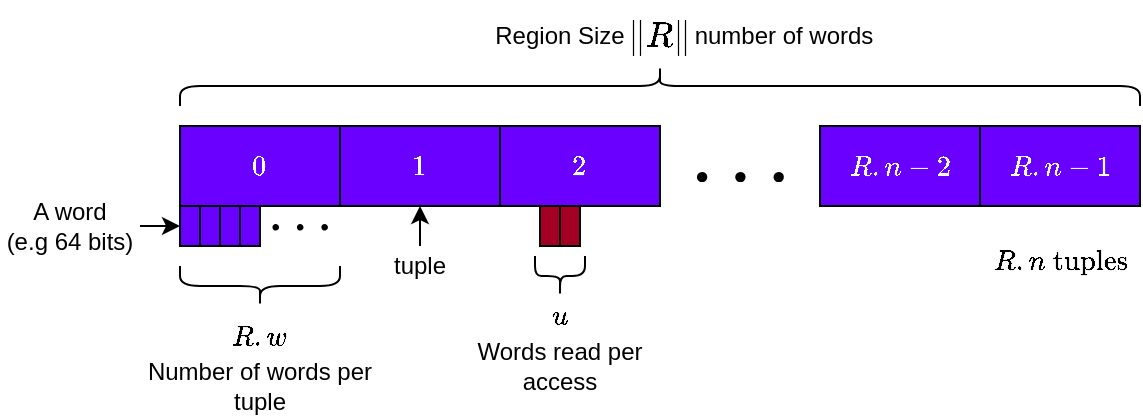 <mxfile version="20.3.0" type="device"><diagram id="tIl_Wugp9aUcBxhSAknb" name="Page-1"><mxGraphModel dx="1515" dy="692" grid="1" gridSize="10" guides="1" tooltips="1" connect="1" arrows="1" fold="1" page="1" pageScale="1" pageWidth="827" pageHeight="1169" math="1" shadow="0"><root><mxCell id="0"/><mxCell id="1" parent="0"/><mxCell id="GYwNxfJOgVfpS54-Lncy-1" value="$$0$$" style="rounded=0;whiteSpace=wrap;html=1;fillColor=#6a00ff;fontColor=#ffffff;strokeColor=#000000;" parent="1" vertex="1"><mxGeometry x="80" y="200" width="80" height="40" as="geometry"/></mxCell><mxCell id="GYwNxfJOgVfpS54-Lncy-2" value="$$1$$" style="rounded=0;whiteSpace=wrap;html=1;fillColor=#6a00ff;fontColor=#ffffff;strokeColor=#000000;" parent="1" vertex="1"><mxGeometry x="160" y="200" width="80" height="40" as="geometry"/></mxCell><mxCell id="GYwNxfJOgVfpS54-Lncy-3" value="$$2$$" style="rounded=0;whiteSpace=wrap;html=1;fillColor=#6a00ff;fontColor=#ffffff;strokeColor=#000000;" parent="1" vertex="1"><mxGeometry x="240" y="200" width="80" height="40" as="geometry"/></mxCell><mxCell id="GYwNxfJOgVfpS54-Lncy-4" value="$$&lt;br&gt;R.n-2$$" style="rounded=0;whiteSpace=wrap;html=1;fillColor=#6a00ff;fontColor=#ffffff;strokeColor=#000000;" parent="1" vertex="1"><mxGeometry x="400" y="200" width="80" height="40" as="geometry"/></mxCell><mxCell id="GYwNxfJOgVfpS54-Lncy-5" value="$$R.n-1$$" style="rounded=0;whiteSpace=wrap;html=1;fillColor=#6a00ff;fontColor=#ffffff;strokeColor=#000000;" parent="1" vertex="1"><mxGeometry x="480" y="200" width="80" height="40" as="geometry"/></mxCell><mxCell id="GYwNxfJOgVfpS54-Lncy-6" value="&lt;svg style=&quot;vertical-align: 0px; font-size: 36px;&quot; xmlns:xlink=&quot;http://www.w3.org/1999/xlink&quot; viewBox=&quot;0 -120 1172 120&quot; role=&quot;img&quot; height=&quot;0.271ex&quot; width=&quot;2.652ex&quot; xmlns=&quot;http://www.w3.org/2000/svg&quot;&gt;&lt;defs style=&quot;font-size: 36px;&quot;&gt;&lt;path d=&quot;M78 60Q78 84 95 102T138 120Q162 120 180 104T199 61Q199 36 182 18T139 0T96 17T78 60ZM525 60Q525 84 542 102T585 120Q609 120 627 104T646 61Q646 36 629 18T586 0T543 17T525 60ZM972 60Q972 84 989 102T1032 120Q1056 120 1074 104T1093 61Q1093 36 1076 18T1033 0T990 17T972 60Z&quot; id=&quot;MJX-1-TEX-N-2026&quot; style=&quot;font-size: 36px;&quot;&gt;&lt;/path&gt;&lt;/defs&gt;&lt;g transform=&quot;scale(1,-1)&quot; stroke-width=&quot;0&quot; fill=&quot;currentColor&quot; stroke=&quot;currentColor&quot; style=&quot;font-size: 36px;&quot;&gt;&lt;g data-mml-node=&quot;math&quot; style=&quot;font-size: 36px;&quot;&gt;&lt;g data-mml-node=&quot;mo&quot; style=&quot;font-size: 36px;&quot;&gt;&lt;use xlink:href=&quot;#MJX-1-TEX-N-2026&quot; data-c=&quot;2026&quot; style=&quot;font-size: 36px;&quot;&gt;&lt;/use&gt;&lt;/g&gt;&lt;/g&gt;&lt;/g&gt;&lt;/svg&gt;" style="text;html=1;strokeColor=none;fillColor=none;align=center;verticalAlign=middle;whiteSpace=wrap;rounded=0;fontSize=36;fontStyle=1" parent="1" vertex="1"><mxGeometry x="330" y="200" width="60" height="30" as="geometry"/></mxCell><mxCell id="GYwNxfJOgVfpS54-Lncy-7" value="" style="shape=curlyBracket;whiteSpace=wrap;html=1;rounded=1;flipH=1;fontSize=36;rotation=90;" parent="1" vertex="1"><mxGeometry x="110" y="240" width="20" height="80" as="geometry"/></mxCell><mxCell id="GYwNxfJOgVfpS54-Lncy-8" value="$$R.w$$" style="text;html=1;strokeColor=none;fillColor=none;align=center;verticalAlign=middle;whiteSpace=wrap;rounded=0;fontSize=12;" parent="1" vertex="1"><mxGeometry x="90" y="290" width="60" height="30" as="geometry"/></mxCell><mxCell id="GYwNxfJOgVfpS54-Lncy-9" value="$$\| R \|$$" style="text;html=1;strokeColor=none;fillColor=none;align=center;verticalAlign=middle;whiteSpace=wrap;rounded=0;fontSize=15;" parent="1" vertex="1"><mxGeometry x="290" y="140" width="60" height="30" as="geometry"/></mxCell><mxCell id="GYwNxfJOgVfpS54-Lncy-10" value="" style="shape=curlyBracket;whiteSpace=wrap;html=1;rounded=1;flipH=1;fontSize=36;rotation=-90;" parent="1" vertex="1"><mxGeometry x="310" y="-60" width="20" height="480" as="geometry"/></mxCell><mxCell id="GYwNxfJOgVfpS54-Lncy-12" value="$$R.n \text{ tuples}$$&amp;nbsp;" style="text;html=1;strokeColor=none;fillColor=none;align=center;verticalAlign=middle;whiteSpace=wrap;rounded=0;fontSize=12;" parent="1" vertex="1"><mxGeometry x="490" y="260" width="60" height="30" as="geometry"/></mxCell><mxCell id="GYwNxfJOgVfpS54-Lncy-13" value="Number of words per tuple" style="text;html=1;strokeColor=none;fillColor=none;align=center;verticalAlign=middle;whiteSpace=wrap;rounded=0;fontSize=12;" parent="1" vertex="1"><mxGeometry x="60" y="320" width="120" height="20" as="geometry"/></mxCell><mxCell id="GYwNxfJOgVfpS54-Lncy-14" value="Region Size" style="text;html=1;strokeColor=none;fillColor=none;align=center;verticalAlign=middle;whiteSpace=wrap;rounded=0;fontSize=12;" parent="1" vertex="1"><mxGeometry x="230" y="145" width="80" height="20" as="geometry"/></mxCell><mxCell id="v2UVtm1Eghbs9FaLxYzo-6" value="" style="rounded=0;whiteSpace=wrap;html=1;fillColor=#6a00ff;fontColor=#ffffff;strokeColor=#000000;" vertex="1" parent="1"><mxGeometry x="80" y="240" width="10" height="20" as="geometry"/></mxCell><mxCell id="v2UVtm1Eghbs9FaLxYzo-7" value="" style="rounded=0;whiteSpace=wrap;html=1;fillColor=#6a00ff;fontColor=#ffffff;strokeColor=#000000;" vertex="1" parent="1"><mxGeometry x="90" y="240" width="10" height="20" as="geometry"/></mxCell><mxCell id="v2UVtm1Eghbs9FaLxYzo-8" value="" style="rounded=0;whiteSpace=wrap;html=1;fillColor=#6a00ff;fontColor=#ffffff;strokeColor=#000000;" vertex="1" parent="1"><mxGeometry x="100" y="240" width="10" height="20" as="geometry"/></mxCell><mxCell id="v2UVtm1Eghbs9FaLxYzo-9" value="" style="rounded=0;whiteSpace=wrap;html=1;fillColor=#6a00ff;fontColor=#ffffff;strokeColor=#000000;" vertex="1" parent="1"><mxGeometry x="110" y="240" width="10" height="20" as="geometry"/></mxCell><mxCell id="v2UVtm1Eghbs9FaLxYzo-10" value="&lt;svg style=&quot;vertical-align: 0px; font-size: 23px;&quot; xmlns:xlink=&quot;http://www.w3.org/1999/xlink&quot; viewBox=&quot;0 -120 1172 120&quot; role=&quot;img&quot; height=&quot;0.271ex&quot; width=&quot;2.652ex&quot; xmlns=&quot;http://www.w3.org/2000/svg&quot;&gt;&lt;defs style=&quot;font-size: 23px;&quot;&gt;&lt;path d=&quot;M78 60Q78 84 95 102T138 120Q162 120 180 104T199 61Q199 36 182 18T139 0T96 17T78 60ZM525 60Q525 84 542 102T585 120Q609 120 627 104T646 61Q646 36 629 18T586 0T543 17T525 60ZM972 60Q972 84 989 102T1032 120Q1056 120 1074 104T1093 61Q1093 36 1076 18T1033 0T990 17T972 60Z&quot; id=&quot;MJX-1-TEX-N-2026&quot; style=&quot;font-size: 23px;&quot;&gt;&lt;/path&gt;&lt;/defs&gt;&lt;g transform=&quot;scale(1,-1)&quot; stroke-width=&quot;0&quot; fill=&quot;currentColor&quot; stroke=&quot;currentColor&quot; style=&quot;font-size: 23px;&quot;&gt;&lt;g data-mml-node=&quot;math&quot; style=&quot;font-size: 23px;&quot;&gt;&lt;g data-mml-node=&quot;mo&quot; style=&quot;font-size: 23px;&quot;&gt;&lt;use xlink:href=&quot;#MJX-1-TEX-N-2026&quot; data-c=&quot;2026&quot; style=&quot;font-size: 23px;&quot;&gt;&lt;/use&gt;&lt;/g&gt;&lt;/g&gt;&lt;/g&gt;&lt;/svg&gt;" style="text;html=1;strokeColor=none;fillColor=none;align=center;verticalAlign=middle;whiteSpace=wrap;rounded=0;fontSize=23;fontStyle=1" vertex="1" parent="1"><mxGeometry x="110" y="230" width="60" height="30" as="geometry"/></mxCell><mxCell id="v2UVtm1Eghbs9FaLxYzo-11" value="$$u$$" style="text;html=1;strokeColor=none;fillColor=none;align=center;verticalAlign=middle;whiteSpace=wrap;rounded=0;fontSize=12;" vertex="1" parent="1"><mxGeometry x="240" y="280" width="60" height="30" as="geometry"/></mxCell><mxCell id="v2UVtm1Eghbs9FaLxYzo-12" value="Words read per access" style="text;html=1;strokeColor=none;fillColor=none;align=center;verticalAlign=middle;whiteSpace=wrap;rounded=0;fontSize=12;" vertex="1" parent="1"><mxGeometry x="225" y="310" width="90" height="20" as="geometry"/></mxCell><mxCell id="v2UVtm1Eghbs9FaLxYzo-14" style="edgeStyle=orthogonalEdgeStyle;rounded=0;orthogonalLoop=1;jettySize=auto;html=1;exitX=1;exitY=0.5;exitDx=0;exitDy=0;entryX=0;entryY=0.5;entryDx=0;entryDy=0;fontSize=23;" edge="1" parent="1" source="v2UVtm1Eghbs9FaLxYzo-13" target="v2UVtm1Eghbs9FaLxYzo-6"><mxGeometry relative="1" as="geometry"/></mxCell><mxCell id="v2UVtm1Eghbs9FaLxYzo-13" value="A word&lt;br&gt;(e.g 64 bits)" style="text;html=1;strokeColor=none;fillColor=none;align=center;verticalAlign=middle;whiteSpace=wrap;rounded=0;fontSize=12;" vertex="1" parent="1"><mxGeometry x="-10" y="240" width="70" height="20" as="geometry"/></mxCell><mxCell id="v2UVtm1Eghbs9FaLxYzo-16" style="edgeStyle=orthogonalEdgeStyle;rounded=0;orthogonalLoop=1;jettySize=auto;html=1;exitX=0.5;exitY=0;exitDx=0;exitDy=0;entryX=0.5;entryY=1;entryDx=0;entryDy=0;fontSize=23;" edge="1" parent="1" source="v2UVtm1Eghbs9FaLxYzo-15" target="GYwNxfJOgVfpS54-Lncy-2"><mxGeometry relative="1" as="geometry"/></mxCell><mxCell id="v2UVtm1Eghbs9FaLxYzo-15" value="tuple" style="text;html=1;strokeColor=none;fillColor=none;align=center;verticalAlign=middle;whiteSpace=wrap;rounded=0;fontSize=12;" vertex="1" parent="1"><mxGeometry x="165" y="260" width="70" height="20" as="geometry"/></mxCell><mxCell id="v2UVtm1Eghbs9FaLxYzo-19" value="" style="rounded=0;whiteSpace=wrap;html=1;fillColor=#a20025;fontColor=#ffffff;strokeColor=#000000;" vertex="1" parent="1"><mxGeometry x="260" y="240" width="10" height="20" as="geometry"/></mxCell><mxCell id="v2UVtm1Eghbs9FaLxYzo-20" value="" style="rounded=0;whiteSpace=wrap;html=1;fillColor=#a20025;fontColor=#ffffff;strokeColor=#000000;" vertex="1" parent="1"><mxGeometry x="270" y="240" width="10" height="20" as="geometry"/></mxCell><mxCell id="v2UVtm1Eghbs9FaLxYzo-23" value="" style="shape=curlyBracket;whiteSpace=wrap;html=1;rounded=1;flipH=1;fontSize=36;rotation=90;" vertex="1" parent="1"><mxGeometry x="260" y="262.5" width="20" height="25" as="geometry"/></mxCell><mxCell id="v2UVtm1Eghbs9FaLxYzo-25" value="number of words" style="text;html=1;strokeColor=none;fillColor=none;align=center;verticalAlign=middle;whiteSpace=wrap;rounded=0;fontSize=12;" vertex="1" parent="1"><mxGeometry x="334" y="145" width="96" height="20" as="geometry"/></mxCell></root></mxGraphModel></diagram></mxfile>